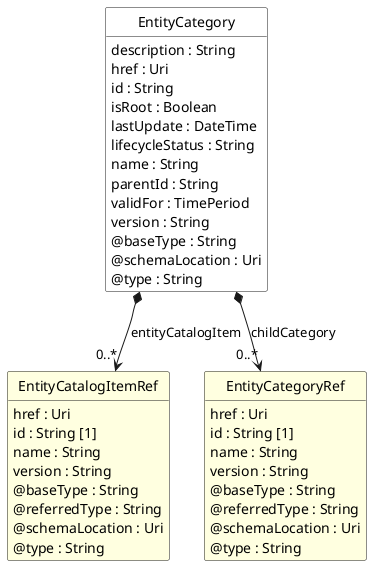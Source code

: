 @startuml
hide circle
hide methods
hide stereotype
show <<Enumeration>> stereotype
skinparam class {
   BackgroundColor<<Enumeration>> #E6F5F7
   BackgroundColor<<Ref>> #FFFFE0
   BackgroundColor<<Pivot>> #FFFFFFF
   BackgroundColor<<SimpleType>> #E2F0DA
   BackgroundColor #FCF2E3
}

class EntityCategory <<Pivot>> {
    description : String
    href : Uri
    id : String
    isRoot : Boolean
    lastUpdate : DateTime
    lifecycleStatus : String
    name : String
    parentId : String
    validFor : TimePeriod
    version : String
    @baseType : String
    @schemaLocation : Uri
    @type : String
}

class EntityCatalogItemRef  <<Ref>> {
    href : Uri
    id : String [1]
    name : String
    version : String
    @baseType : String
    @referredType : String
    @schemaLocation : Uri
    @type : String
}

class EntityCategoryRef  <<Ref>> {
    href : Uri
    id : String [1]
    name : String
    version : String
    @baseType : String
    @referredType : String
    @schemaLocation : Uri
    @type : String
}

EntityCategory *-->  "0..*" EntityCategoryRef : childCategory

EntityCategory *-->  "0..*" EntityCatalogItemRef : entityCatalogItem

@enduml
